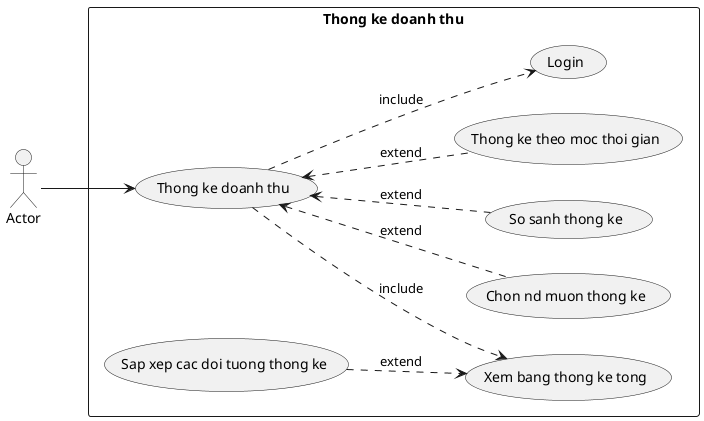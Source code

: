@startuml
@startuml Thongke
left to right direction

actor "Actor" as a


rectangle "Thong ke doanh thu" {
  usecase "Login" as UC1
  usecase "Thong ke doanh thu" as UC2
  usecase "Xem bang thong ke tong" as UC3
  usecase "Chon nd muon thong ke" as UC4
  usecase "So sanh thong ke" as UC5
  usecase "Thong ke theo moc thoi gian" as UC6
  usecase "Sap xep cac doi tuong thong ke" as UC7
}

a --> UC2
UC2 ..> UC1: include
UC2 ..> UC3: include

UC2 <.. UC4: extend
UC2 <.. UC5: extend
UC2 <.. UC6: extend

UC7 ..> UC3: extend
@enduml 